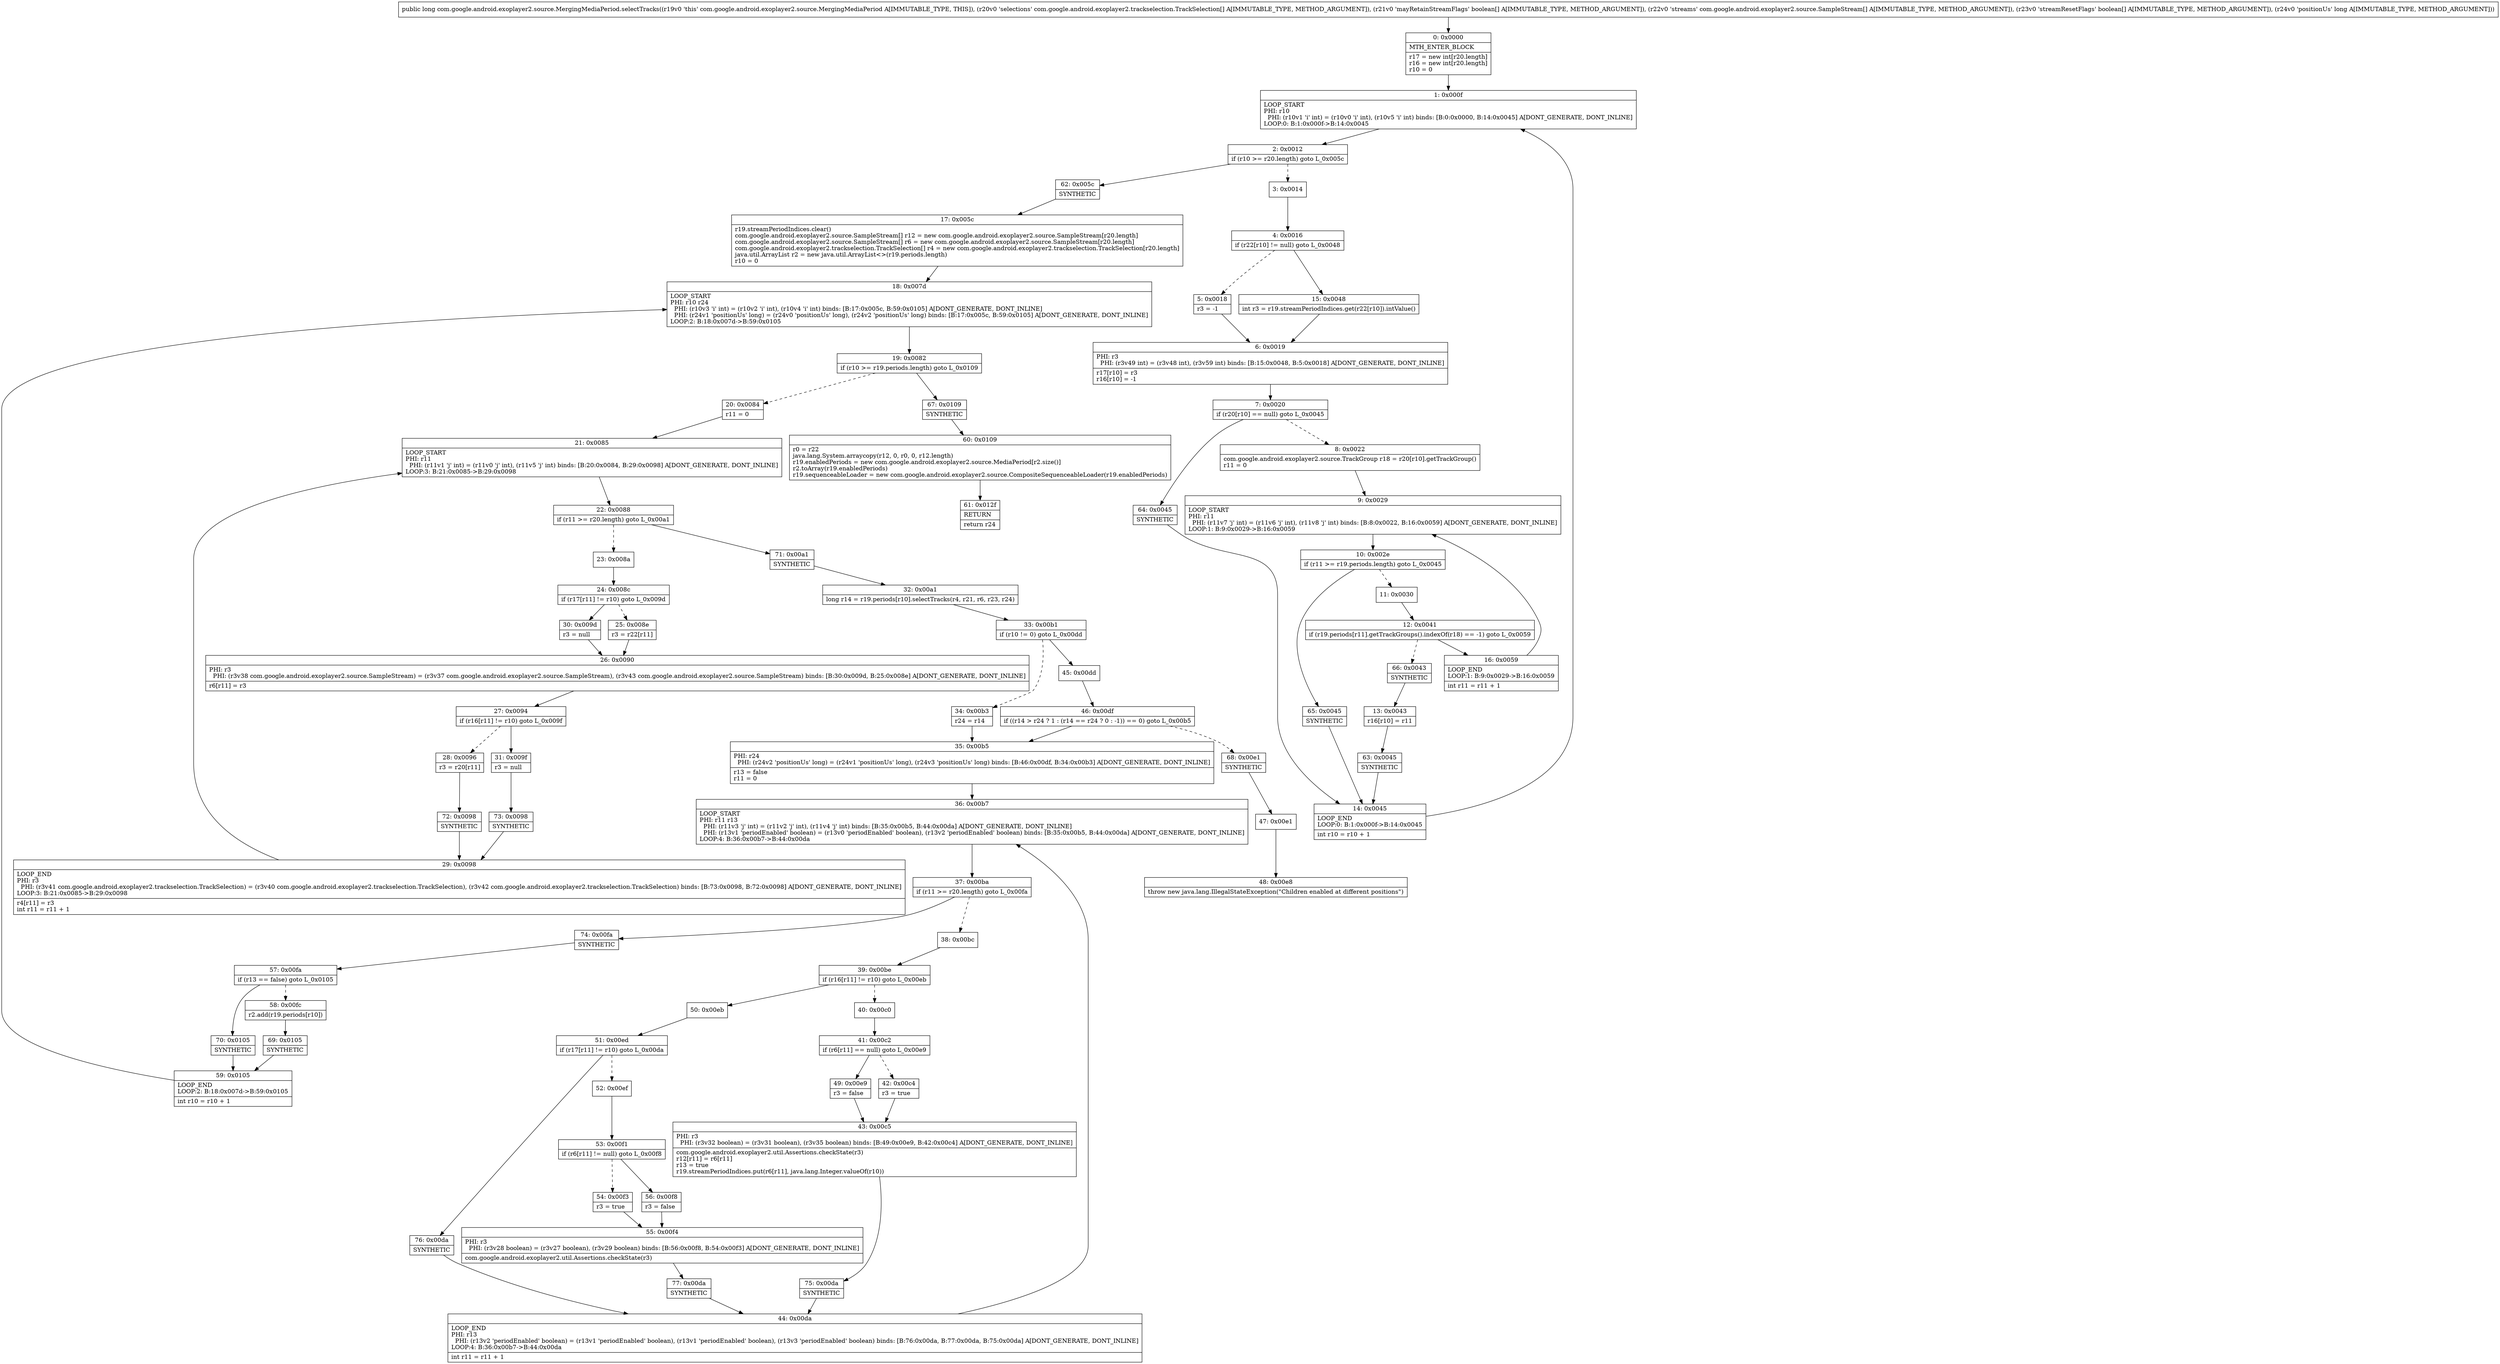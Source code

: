 digraph "CFG forcom.google.android.exoplayer2.source.MergingMediaPeriod.selectTracks([Lcom\/google\/android\/exoplayer2\/trackselection\/TrackSelection;[Z[Lcom\/google\/android\/exoplayer2\/source\/SampleStream;[ZJ)J" {
Node_0 [shape=record,label="{0\:\ 0x0000|MTH_ENTER_BLOCK\l|r17 = new int[r20.length]\lr16 = new int[r20.length]\lr10 = 0\l}"];
Node_1 [shape=record,label="{1\:\ 0x000f|LOOP_START\lPHI: r10 \l  PHI: (r10v1 'i' int) = (r10v0 'i' int), (r10v5 'i' int) binds: [B:0:0x0000, B:14:0x0045] A[DONT_GENERATE, DONT_INLINE]\lLOOP:0: B:1:0x000f\-\>B:14:0x0045\l}"];
Node_2 [shape=record,label="{2\:\ 0x0012|if (r10 \>= r20.length) goto L_0x005c\l}"];
Node_3 [shape=record,label="{3\:\ 0x0014}"];
Node_4 [shape=record,label="{4\:\ 0x0016|if (r22[r10] != null) goto L_0x0048\l}"];
Node_5 [shape=record,label="{5\:\ 0x0018|r3 = \-1\l}"];
Node_6 [shape=record,label="{6\:\ 0x0019|PHI: r3 \l  PHI: (r3v49 int) = (r3v48 int), (r3v59 int) binds: [B:15:0x0048, B:5:0x0018] A[DONT_GENERATE, DONT_INLINE]\l|r17[r10] = r3\lr16[r10] = \-1\l}"];
Node_7 [shape=record,label="{7\:\ 0x0020|if (r20[r10] == null) goto L_0x0045\l}"];
Node_8 [shape=record,label="{8\:\ 0x0022|com.google.android.exoplayer2.source.TrackGroup r18 = r20[r10].getTrackGroup()\lr11 = 0\l}"];
Node_9 [shape=record,label="{9\:\ 0x0029|LOOP_START\lPHI: r11 \l  PHI: (r11v7 'j' int) = (r11v6 'j' int), (r11v8 'j' int) binds: [B:8:0x0022, B:16:0x0059] A[DONT_GENERATE, DONT_INLINE]\lLOOP:1: B:9:0x0029\-\>B:16:0x0059\l}"];
Node_10 [shape=record,label="{10\:\ 0x002e|if (r11 \>= r19.periods.length) goto L_0x0045\l}"];
Node_11 [shape=record,label="{11\:\ 0x0030}"];
Node_12 [shape=record,label="{12\:\ 0x0041|if (r19.periods[r11].getTrackGroups().indexOf(r18) == \-1) goto L_0x0059\l}"];
Node_13 [shape=record,label="{13\:\ 0x0043|r16[r10] = r11\l}"];
Node_14 [shape=record,label="{14\:\ 0x0045|LOOP_END\lLOOP:0: B:1:0x000f\-\>B:14:0x0045\l|int r10 = r10 + 1\l}"];
Node_15 [shape=record,label="{15\:\ 0x0048|int r3 = r19.streamPeriodIndices.get(r22[r10]).intValue()\l}"];
Node_16 [shape=record,label="{16\:\ 0x0059|LOOP_END\lLOOP:1: B:9:0x0029\-\>B:16:0x0059\l|int r11 = r11 + 1\l}"];
Node_17 [shape=record,label="{17\:\ 0x005c|r19.streamPeriodIndices.clear()\lcom.google.android.exoplayer2.source.SampleStream[] r12 = new com.google.android.exoplayer2.source.SampleStream[r20.length]\lcom.google.android.exoplayer2.source.SampleStream[] r6 = new com.google.android.exoplayer2.source.SampleStream[r20.length]\lcom.google.android.exoplayer2.trackselection.TrackSelection[] r4 = new com.google.android.exoplayer2.trackselection.TrackSelection[r20.length]\ljava.util.ArrayList r2 = new java.util.ArrayList\<\>(r19.periods.length)\lr10 = 0\l}"];
Node_18 [shape=record,label="{18\:\ 0x007d|LOOP_START\lPHI: r10 r24 \l  PHI: (r10v3 'i' int) = (r10v2 'i' int), (r10v4 'i' int) binds: [B:17:0x005c, B:59:0x0105] A[DONT_GENERATE, DONT_INLINE]\l  PHI: (r24v1 'positionUs' long) = (r24v0 'positionUs' long), (r24v2 'positionUs' long) binds: [B:17:0x005c, B:59:0x0105] A[DONT_GENERATE, DONT_INLINE]\lLOOP:2: B:18:0x007d\-\>B:59:0x0105\l}"];
Node_19 [shape=record,label="{19\:\ 0x0082|if (r10 \>= r19.periods.length) goto L_0x0109\l}"];
Node_20 [shape=record,label="{20\:\ 0x0084|r11 = 0\l}"];
Node_21 [shape=record,label="{21\:\ 0x0085|LOOP_START\lPHI: r11 \l  PHI: (r11v1 'j' int) = (r11v0 'j' int), (r11v5 'j' int) binds: [B:20:0x0084, B:29:0x0098] A[DONT_GENERATE, DONT_INLINE]\lLOOP:3: B:21:0x0085\-\>B:29:0x0098\l}"];
Node_22 [shape=record,label="{22\:\ 0x0088|if (r11 \>= r20.length) goto L_0x00a1\l}"];
Node_23 [shape=record,label="{23\:\ 0x008a}"];
Node_24 [shape=record,label="{24\:\ 0x008c|if (r17[r11] != r10) goto L_0x009d\l}"];
Node_25 [shape=record,label="{25\:\ 0x008e|r3 = r22[r11]\l}"];
Node_26 [shape=record,label="{26\:\ 0x0090|PHI: r3 \l  PHI: (r3v38 com.google.android.exoplayer2.source.SampleStream) = (r3v37 com.google.android.exoplayer2.source.SampleStream), (r3v43 com.google.android.exoplayer2.source.SampleStream) binds: [B:30:0x009d, B:25:0x008e] A[DONT_GENERATE, DONT_INLINE]\l|r6[r11] = r3\l}"];
Node_27 [shape=record,label="{27\:\ 0x0094|if (r16[r11] != r10) goto L_0x009f\l}"];
Node_28 [shape=record,label="{28\:\ 0x0096|r3 = r20[r11]\l}"];
Node_29 [shape=record,label="{29\:\ 0x0098|LOOP_END\lPHI: r3 \l  PHI: (r3v41 com.google.android.exoplayer2.trackselection.TrackSelection) = (r3v40 com.google.android.exoplayer2.trackselection.TrackSelection), (r3v42 com.google.android.exoplayer2.trackselection.TrackSelection) binds: [B:73:0x0098, B:72:0x0098] A[DONT_GENERATE, DONT_INLINE]\lLOOP:3: B:21:0x0085\-\>B:29:0x0098\l|r4[r11] = r3\lint r11 = r11 + 1\l}"];
Node_30 [shape=record,label="{30\:\ 0x009d|r3 = null\l}"];
Node_31 [shape=record,label="{31\:\ 0x009f|r3 = null\l}"];
Node_32 [shape=record,label="{32\:\ 0x00a1|long r14 = r19.periods[r10].selectTracks(r4, r21, r6, r23, r24)\l}"];
Node_33 [shape=record,label="{33\:\ 0x00b1|if (r10 != 0) goto L_0x00dd\l}"];
Node_34 [shape=record,label="{34\:\ 0x00b3|r24 = r14\l}"];
Node_35 [shape=record,label="{35\:\ 0x00b5|PHI: r24 \l  PHI: (r24v2 'positionUs' long) = (r24v1 'positionUs' long), (r24v3 'positionUs' long) binds: [B:46:0x00df, B:34:0x00b3] A[DONT_GENERATE, DONT_INLINE]\l|r13 = false\lr11 = 0\l}"];
Node_36 [shape=record,label="{36\:\ 0x00b7|LOOP_START\lPHI: r11 r13 \l  PHI: (r11v3 'j' int) = (r11v2 'j' int), (r11v4 'j' int) binds: [B:35:0x00b5, B:44:0x00da] A[DONT_GENERATE, DONT_INLINE]\l  PHI: (r13v1 'periodEnabled' boolean) = (r13v0 'periodEnabled' boolean), (r13v2 'periodEnabled' boolean) binds: [B:35:0x00b5, B:44:0x00da] A[DONT_GENERATE, DONT_INLINE]\lLOOP:4: B:36:0x00b7\-\>B:44:0x00da\l}"];
Node_37 [shape=record,label="{37\:\ 0x00ba|if (r11 \>= r20.length) goto L_0x00fa\l}"];
Node_38 [shape=record,label="{38\:\ 0x00bc}"];
Node_39 [shape=record,label="{39\:\ 0x00be|if (r16[r11] != r10) goto L_0x00eb\l}"];
Node_40 [shape=record,label="{40\:\ 0x00c0}"];
Node_41 [shape=record,label="{41\:\ 0x00c2|if (r6[r11] == null) goto L_0x00e9\l}"];
Node_42 [shape=record,label="{42\:\ 0x00c4|r3 = true\l}"];
Node_43 [shape=record,label="{43\:\ 0x00c5|PHI: r3 \l  PHI: (r3v32 boolean) = (r3v31 boolean), (r3v35 boolean) binds: [B:49:0x00e9, B:42:0x00c4] A[DONT_GENERATE, DONT_INLINE]\l|com.google.android.exoplayer2.util.Assertions.checkState(r3)\lr12[r11] = r6[r11]\lr13 = true\lr19.streamPeriodIndices.put(r6[r11], java.lang.Integer.valueOf(r10))\l}"];
Node_44 [shape=record,label="{44\:\ 0x00da|LOOP_END\lPHI: r13 \l  PHI: (r13v2 'periodEnabled' boolean) = (r13v1 'periodEnabled' boolean), (r13v1 'periodEnabled' boolean), (r13v3 'periodEnabled' boolean) binds: [B:76:0x00da, B:77:0x00da, B:75:0x00da] A[DONT_GENERATE, DONT_INLINE]\lLOOP:4: B:36:0x00b7\-\>B:44:0x00da\l|int r11 = r11 + 1\l}"];
Node_45 [shape=record,label="{45\:\ 0x00dd}"];
Node_46 [shape=record,label="{46\:\ 0x00df|if ((r14 \> r24 ? 1 : (r14 == r24 ? 0 : \-1)) == 0) goto L_0x00b5\l}"];
Node_47 [shape=record,label="{47\:\ 0x00e1}"];
Node_48 [shape=record,label="{48\:\ 0x00e8|throw new java.lang.IllegalStateException(\"Children enabled at different positions\")\l}"];
Node_49 [shape=record,label="{49\:\ 0x00e9|r3 = false\l}"];
Node_50 [shape=record,label="{50\:\ 0x00eb}"];
Node_51 [shape=record,label="{51\:\ 0x00ed|if (r17[r11] != r10) goto L_0x00da\l}"];
Node_52 [shape=record,label="{52\:\ 0x00ef}"];
Node_53 [shape=record,label="{53\:\ 0x00f1|if (r6[r11] != null) goto L_0x00f8\l}"];
Node_54 [shape=record,label="{54\:\ 0x00f3|r3 = true\l}"];
Node_55 [shape=record,label="{55\:\ 0x00f4|PHI: r3 \l  PHI: (r3v28 boolean) = (r3v27 boolean), (r3v29 boolean) binds: [B:56:0x00f8, B:54:0x00f3] A[DONT_GENERATE, DONT_INLINE]\l|com.google.android.exoplayer2.util.Assertions.checkState(r3)\l}"];
Node_56 [shape=record,label="{56\:\ 0x00f8|r3 = false\l}"];
Node_57 [shape=record,label="{57\:\ 0x00fa|if (r13 == false) goto L_0x0105\l}"];
Node_58 [shape=record,label="{58\:\ 0x00fc|r2.add(r19.periods[r10])\l}"];
Node_59 [shape=record,label="{59\:\ 0x0105|LOOP_END\lLOOP:2: B:18:0x007d\-\>B:59:0x0105\l|int r10 = r10 + 1\l}"];
Node_60 [shape=record,label="{60\:\ 0x0109|r0 = r22\ljava.lang.System.arraycopy(r12, 0, r0, 0, r12.length)\lr19.enabledPeriods = new com.google.android.exoplayer2.source.MediaPeriod[r2.size()]\lr2.toArray(r19.enabledPeriods)\lr19.sequenceableLoader = new com.google.android.exoplayer2.source.CompositeSequenceableLoader(r19.enabledPeriods)\l}"];
Node_61 [shape=record,label="{61\:\ 0x012f|RETURN\l|return r24\l}"];
Node_62 [shape=record,label="{62\:\ 0x005c|SYNTHETIC\l}"];
Node_63 [shape=record,label="{63\:\ 0x0045|SYNTHETIC\l}"];
Node_64 [shape=record,label="{64\:\ 0x0045|SYNTHETIC\l}"];
Node_65 [shape=record,label="{65\:\ 0x0045|SYNTHETIC\l}"];
Node_66 [shape=record,label="{66\:\ 0x0043|SYNTHETIC\l}"];
Node_67 [shape=record,label="{67\:\ 0x0109|SYNTHETIC\l}"];
Node_68 [shape=record,label="{68\:\ 0x00e1|SYNTHETIC\l}"];
Node_69 [shape=record,label="{69\:\ 0x0105|SYNTHETIC\l}"];
Node_70 [shape=record,label="{70\:\ 0x0105|SYNTHETIC\l}"];
Node_71 [shape=record,label="{71\:\ 0x00a1|SYNTHETIC\l}"];
Node_72 [shape=record,label="{72\:\ 0x0098|SYNTHETIC\l}"];
Node_73 [shape=record,label="{73\:\ 0x0098|SYNTHETIC\l}"];
Node_74 [shape=record,label="{74\:\ 0x00fa|SYNTHETIC\l}"];
Node_75 [shape=record,label="{75\:\ 0x00da|SYNTHETIC\l}"];
Node_76 [shape=record,label="{76\:\ 0x00da|SYNTHETIC\l}"];
Node_77 [shape=record,label="{77\:\ 0x00da|SYNTHETIC\l}"];
MethodNode[shape=record,label="{public long com.google.android.exoplayer2.source.MergingMediaPeriod.selectTracks((r19v0 'this' com.google.android.exoplayer2.source.MergingMediaPeriod A[IMMUTABLE_TYPE, THIS]), (r20v0 'selections' com.google.android.exoplayer2.trackselection.TrackSelection[] A[IMMUTABLE_TYPE, METHOD_ARGUMENT]), (r21v0 'mayRetainStreamFlags' boolean[] A[IMMUTABLE_TYPE, METHOD_ARGUMENT]), (r22v0 'streams' com.google.android.exoplayer2.source.SampleStream[] A[IMMUTABLE_TYPE, METHOD_ARGUMENT]), (r23v0 'streamResetFlags' boolean[] A[IMMUTABLE_TYPE, METHOD_ARGUMENT]), (r24v0 'positionUs' long A[IMMUTABLE_TYPE, METHOD_ARGUMENT])) }"];
MethodNode -> Node_0;
Node_0 -> Node_1;
Node_1 -> Node_2;
Node_2 -> Node_3[style=dashed];
Node_2 -> Node_62;
Node_3 -> Node_4;
Node_4 -> Node_5[style=dashed];
Node_4 -> Node_15;
Node_5 -> Node_6;
Node_6 -> Node_7;
Node_7 -> Node_8[style=dashed];
Node_7 -> Node_64;
Node_8 -> Node_9;
Node_9 -> Node_10;
Node_10 -> Node_11[style=dashed];
Node_10 -> Node_65;
Node_11 -> Node_12;
Node_12 -> Node_16;
Node_12 -> Node_66[style=dashed];
Node_13 -> Node_63;
Node_14 -> Node_1;
Node_15 -> Node_6;
Node_16 -> Node_9;
Node_17 -> Node_18;
Node_18 -> Node_19;
Node_19 -> Node_20[style=dashed];
Node_19 -> Node_67;
Node_20 -> Node_21;
Node_21 -> Node_22;
Node_22 -> Node_23[style=dashed];
Node_22 -> Node_71;
Node_23 -> Node_24;
Node_24 -> Node_25[style=dashed];
Node_24 -> Node_30;
Node_25 -> Node_26;
Node_26 -> Node_27;
Node_27 -> Node_28[style=dashed];
Node_27 -> Node_31;
Node_28 -> Node_72;
Node_29 -> Node_21;
Node_30 -> Node_26;
Node_31 -> Node_73;
Node_32 -> Node_33;
Node_33 -> Node_34[style=dashed];
Node_33 -> Node_45;
Node_34 -> Node_35;
Node_35 -> Node_36;
Node_36 -> Node_37;
Node_37 -> Node_38[style=dashed];
Node_37 -> Node_74;
Node_38 -> Node_39;
Node_39 -> Node_40[style=dashed];
Node_39 -> Node_50;
Node_40 -> Node_41;
Node_41 -> Node_42[style=dashed];
Node_41 -> Node_49;
Node_42 -> Node_43;
Node_43 -> Node_75;
Node_44 -> Node_36;
Node_45 -> Node_46;
Node_46 -> Node_35;
Node_46 -> Node_68[style=dashed];
Node_47 -> Node_48;
Node_49 -> Node_43;
Node_50 -> Node_51;
Node_51 -> Node_52[style=dashed];
Node_51 -> Node_76;
Node_52 -> Node_53;
Node_53 -> Node_54[style=dashed];
Node_53 -> Node_56;
Node_54 -> Node_55;
Node_55 -> Node_77;
Node_56 -> Node_55;
Node_57 -> Node_58[style=dashed];
Node_57 -> Node_70;
Node_58 -> Node_69;
Node_59 -> Node_18;
Node_60 -> Node_61;
Node_62 -> Node_17;
Node_63 -> Node_14;
Node_64 -> Node_14;
Node_65 -> Node_14;
Node_66 -> Node_13;
Node_67 -> Node_60;
Node_68 -> Node_47;
Node_69 -> Node_59;
Node_70 -> Node_59;
Node_71 -> Node_32;
Node_72 -> Node_29;
Node_73 -> Node_29;
Node_74 -> Node_57;
Node_75 -> Node_44;
Node_76 -> Node_44;
Node_77 -> Node_44;
}

